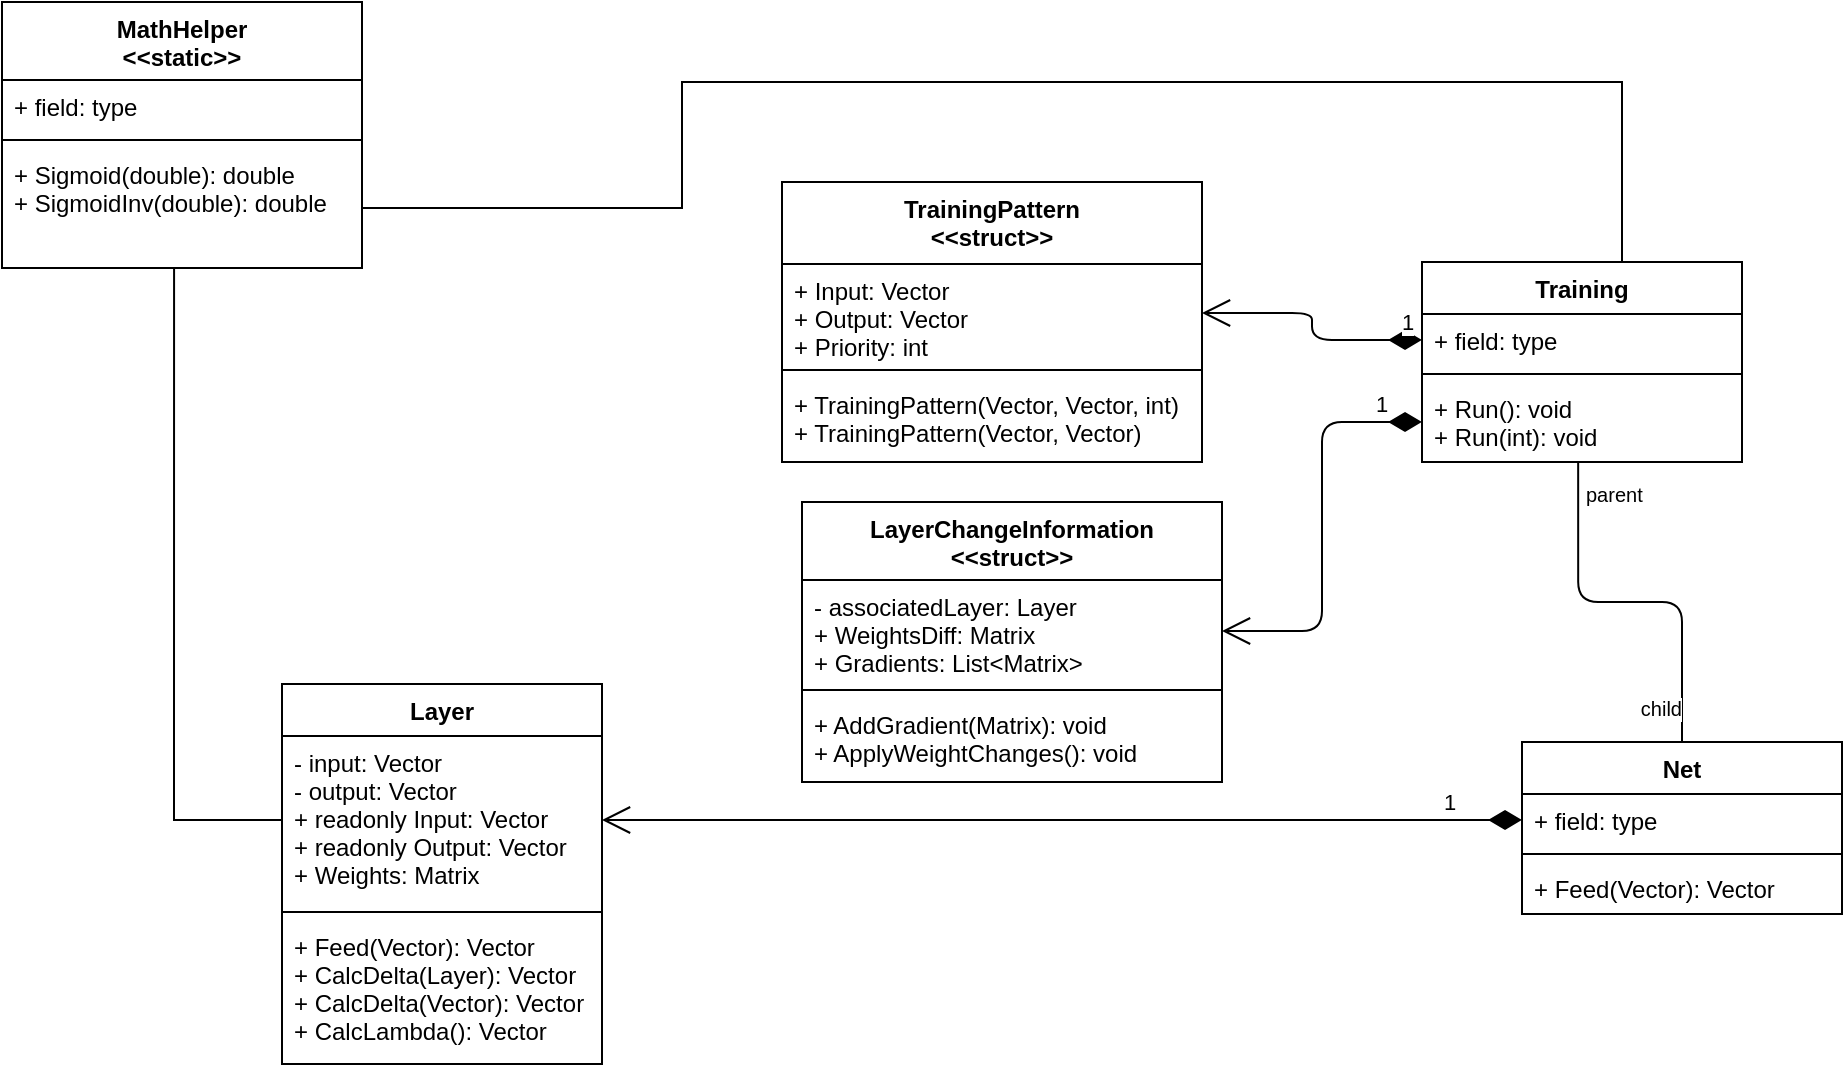 <mxfile version="12.2.2" type="device" pages="1"><diagram id="gaZYu4Hf3uu8DKzVPbuM" name="Page-1"><mxGraphModel dx="1595" dy="483" grid="1" gridSize="10" guides="1" tooltips="1" connect="1" arrows="1" fold="1" page="1" pageScale="1" pageWidth="827" pageHeight="1169" math="0" shadow="0"><root><mxCell id="0"/><mxCell id="1" parent="0"/><mxCell id="vXq7QeVqDX72mNbX5AfL-1" value="Layer" style="swimlane;fontStyle=1;align=center;verticalAlign=top;childLayout=stackLayout;horizontal=1;startSize=26;horizontalStack=0;resizeParent=1;resizeParentMax=0;resizeLast=0;collapsible=1;marginBottom=0;" parent="1" vertex="1"><mxGeometry x="-110" y="411" width="160" height="190" as="geometry"/></mxCell><mxCell id="vXq7QeVqDX72mNbX5AfL-2" value="- input: Vector&#10;- output: Vector&#10;+ readonly Input: Vector&#10;+ readonly Output: Vector&#10;+ Weights: Matrix" style="text;strokeColor=none;fillColor=none;align=left;verticalAlign=top;spacingLeft=4;spacingRight=4;overflow=hidden;rotatable=0;points=[[0,0.5],[1,0.5]];portConstraint=eastwest;" parent="vXq7QeVqDX72mNbX5AfL-1" vertex="1"><mxGeometry y="26" width="160" height="84" as="geometry"/></mxCell><mxCell id="vXq7QeVqDX72mNbX5AfL-3" value="" style="line;strokeWidth=1;fillColor=none;align=left;verticalAlign=middle;spacingTop=-1;spacingLeft=3;spacingRight=3;rotatable=0;labelPosition=right;points=[];portConstraint=eastwest;" parent="vXq7QeVqDX72mNbX5AfL-1" vertex="1"><mxGeometry y="110" width="160" height="8" as="geometry"/></mxCell><mxCell id="vXq7QeVqDX72mNbX5AfL-4" value="+ Feed(Vector): Vector&#10;+ CalcDelta(Layer): Vector&#10;+ CalcDelta(Vector): Vector&#10;+ CalcLambda(): Vector" style="text;strokeColor=none;fillColor=none;align=left;verticalAlign=top;spacingLeft=4;spacingRight=4;overflow=hidden;rotatable=0;points=[[0,0.5],[1,0.5]];portConstraint=eastwest;" parent="vXq7QeVqDX72mNbX5AfL-1" vertex="1"><mxGeometry y="118" width="160" height="72" as="geometry"/></mxCell><mxCell id="vXq7QeVqDX72mNbX5AfL-5" value="Net" style="swimlane;fontStyle=1;align=center;verticalAlign=top;childLayout=stackLayout;horizontal=1;startSize=26;horizontalStack=0;resizeParent=1;resizeParentMax=0;resizeLast=0;collapsible=1;marginBottom=0;" parent="1" vertex="1"><mxGeometry x="510" y="440" width="160" height="86" as="geometry"/></mxCell><mxCell id="vXq7QeVqDX72mNbX5AfL-6" value="+ field: type" style="text;strokeColor=none;fillColor=none;align=left;verticalAlign=top;spacingLeft=4;spacingRight=4;overflow=hidden;rotatable=0;points=[[0,0.5],[1,0.5]];portConstraint=eastwest;" parent="vXq7QeVqDX72mNbX5AfL-5" vertex="1"><mxGeometry y="26" width="160" height="26" as="geometry"/></mxCell><mxCell id="vXq7QeVqDX72mNbX5AfL-7" value="" style="line;strokeWidth=1;fillColor=none;align=left;verticalAlign=middle;spacingTop=-1;spacingLeft=3;spacingRight=3;rotatable=0;labelPosition=right;points=[];portConstraint=eastwest;" parent="vXq7QeVqDX72mNbX5AfL-5" vertex="1"><mxGeometry y="52" width="160" height="8" as="geometry"/></mxCell><mxCell id="vXq7QeVqDX72mNbX5AfL-8" value="+ Feed(Vector): Vector" style="text;strokeColor=none;fillColor=none;align=left;verticalAlign=top;spacingLeft=4;spacingRight=4;overflow=hidden;rotatable=0;points=[[0,0.5],[1,0.5]];portConstraint=eastwest;" parent="vXq7QeVqDX72mNbX5AfL-5" vertex="1"><mxGeometry y="60" width="160" height="26" as="geometry"/></mxCell><mxCell id="vXq7QeVqDX72mNbX5AfL-10" value="1" style="endArrow=open;html=1;endSize=12;startArrow=diamondThin;startSize=14;startFill=1;edgeStyle=orthogonalEdgeStyle;align=left;verticalAlign=bottom;entryX=1;entryY=0.5;entryDx=0;entryDy=0;exitX=0;exitY=0.5;exitDx=0;exitDy=0;" parent="1" source="vXq7QeVqDX72mNbX5AfL-6" target="vXq7QeVqDX72mNbX5AfL-2" edge="1"><mxGeometry x="-0.82" relative="1" as="geometry"><mxPoint x="590" y="450" as="sourcePoint"/><mxPoint x="520" y="460" as="targetPoint"/><mxPoint as="offset"/></mxGeometry></mxCell><mxCell id="vXq7QeVqDX72mNbX5AfL-11" value="Training" style="swimlane;fontStyle=1;align=center;verticalAlign=top;childLayout=stackLayout;horizontal=1;startSize=26;horizontalStack=0;resizeParent=1;resizeParentMax=0;resizeLast=0;collapsible=1;marginBottom=0;" parent="1" vertex="1"><mxGeometry x="460" y="200" width="160" height="100" as="geometry"/></mxCell><mxCell id="vXq7QeVqDX72mNbX5AfL-12" value="+ field: type" style="text;strokeColor=none;fillColor=none;align=left;verticalAlign=top;spacingLeft=4;spacingRight=4;overflow=hidden;rotatable=0;points=[[0,0.5],[1,0.5]];portConstraint=eastwest;" parent="vXq7QeVqDX72mNbX5AfL-11" vertex="1"><mxGeometry y="26" width="160" height="26" as="geometry"/></mxCell><mxCell id="vXq7QeVqDX72mNbX5AfL-13" value="" style="line;strokeWidth=1;fillColor=none;align=left;verticalAlign=middle;spacingTop=-1;spacingLeft=3;spacingRight=3;rotatable=0;labelPosition=right;points=[];portConstraint=eastwest;" parent="vXq7QeVqDX72mNbX5AfL-11" vertex="1"><mxGeometry y="52" width="160" height="8" as="geometry"/></mxCell><mxCell id="vXq7QeVqDX72mNbX5AfL-14" value="+ Run(): void&#10;+ Run(int): void" style="text;strokeColor=none;fillColor=none;align=left;verticalAlign=top;spacingLeft=4;spacingRight=4;overflow=hidden;rotatable=0;points=[[0,0.5],[1,0.5]];portConstraint=eastwest;" parent="vXq7QeVqDX72mNbX5AfL-11" vertex="1"><mxGeometry y="60" width="160" height="40" as="geometry"/></mxCell><mxCell id="vXq7QeVqDX72mNbX5AfL-16" value="" style="endArrow=none;html=1;edgeStyle=orthogonalEdgeStyle;exitX=0.488;exitY=1;exitDx=0;exitDy=0;exitPerimeter=0;entryX=0.5;entryY=0;entryDx=0;entryDy=0;" parent="1" source="vXq7QeVqDX72mNbX5AfL-14" target="vXq7QeVqDX72mNbX5AfL-5" edge="1"><mxGeometry relative="1" as="geometry"><mxPoint x="280" y="290" as="sourcePoint"/><mxPoint x="440" y="290" as="targetPoint"/></mxGeometry></mxCell><mxCell id="vXq7QeVqDX72mNbX5AfL-17" value="parent" style="resizable=0;html=1;align=left;verticalAlign=bottom;labelBackgroundColor=#ffffff;fontSize=10;" parent="vXq7QeVqDX72mNbX5AfL-16" connectable="0" vertex="1"><mxGeometry x="-1" relative="1" as="geometry"><mxPoint x="2" y="24" as="offset"/></mxGeometry></mxCell><mxCell id="vXq7QeVqDX72mNbX5AfL-18" value="child" style="resizable=0;html=1;align=right;verticalAlign=bottom;labelBackgroundColor=#ffffff;fontSize=10;" parent="vXq7QeVqDX72mNbX5AfL-16" connectable="0" vertex="1"><mxGeometry x="1" relative="1" as="geometry"><mxPoint y="-9" as="offset"/></mxGeometry></mxCell><mxCell id="vXq7QeVqDX72mNbX5AfL-25" value="TrainingPattern&#10;&lt;&lt;struct&gt;&gt;" style="swimlane;fontStyle=1;align=center;verticalAlign=top;childLayout=stackLayout;horizontal=1;startSize=41;horizontalStack=0;resizeParent=1;resizeParentMax=0;resizeLast=0;collapsible=1;marginBottom=0;" parent="1" vertex="1"><mxGeometry x="140" y="160" width="210" height="140" as="geometry"/></mxCell><mxCell id="vXq7QeVqDX72mNbX5AfL-26" value="+ Input: Vector&#10;+ Output: Vector&#10;+ Priority: int" style="text;strokeColor=none;fillColor=none;align=left;verticalAlign=top;spacingLeft=4;spacingRight=4;overflow=hidden;rotatable=0;points=[[0,0.5],[1,0.5]];portConstraint=eastwest;" parent="vXq7QeVqDX72mNbX5AfL-25" vertex="1"><mxGeometry y="41" width="210" height="49" as="geometry"/></mxCell><mxCell id="vXq7QeVqDX72mNbX5AfL-27" value="" style="line;strokeWidth=1;fillColor=none;align=left;verticalAlign=middle;spacingTop=-1;spacingLeft=3;spacingRight=3;rotatable=0;labelPosition=right;points=[];portConstraint=eastwest;" parent="vXq7QeVqDX72mNbX5AfL-25" vertex="1"><mxGeometry y="90" width="210" height="8" as="geometry"/></mxCell><mxCell id="vXq7QeVqDX72mNbX5AfL-28" value="+ TrainingPattern(Vector, Vector, int)&#10;+ TrainingPattern(Vector, Vector)" style="text;strokeColor=none;fillColor=none;align=left;verticalAlign=top;spacingLeft=4;spacingRight=4;overflow=hidden;rotatable=0;points=[[0,0.5],[1,0.5]];portConstraint=eastwest;" parent="vXq7QeVqDX72mNbX5AfL-25" vertex="1"><mxGeometry y="98" width="210" height="42" as="geometry"/></mxCell><mxCell id="vXq7QeVqDX72mNbX5AfL-29" value="1" style="endArrow=open;html=1;endSize=12;startArrow=diamondThin;startSize=14;startFill=1;edgeStyle=orthogonalEdgeStyle;align=left;verticalAlign=bottom;exitX=0;exitY=0.5;exitDx=0;exitDy=0;entryX=1;entryY=0.5;entryDx=0;entryDy=0;" parent="1" source="vXq7QeVqDX72mNbX5AfL-12" target="vXq7QeVqDX72mNbX5AfL-26" edge="1"><mxGeometry x="-0.8" relative="1" as="geometry"><mxPoint x="300" y="280" as="sourcePoint"/><mxPoint x="460" y="280" as="targetPoint"/><mxPoint as="offset"/></mxGeometry></mxCell><mxCell id="vXq7QeVqDX72mNbX5AfL-30" value="MathHelper&#10;&lt;&lt;static&gt;&gt;" style="swimlane;fontStyle=1;align=center;verticalAlign=top;childLayout=stackLayout;horizontal=1;startSize=39;horizontalStack=0;resizeParent=1;resizeParentMax=0;resizeLast=0;collapsible=1;marginBottom=0;" parent="1" vertex="1"><mxGeometry x="-250" y="70" width="180" height="133" as="geometry"/></mxCell><mxCell id="vXq7QeVqDX72mNbX5AfL-31" value="+ field: type" style="text;strokeColor=none;fillColor=none;align=left;verticalAlign=top;spacingLeft=4;spacingRight=4;overflow=hidden;rotatable=0;points=[[0,0.5],[1,0.5]];portConstraint=eastwest;" parent="vXq7QeVqDX72mNbX5AfL-30" vertex="1"><mxGeometry y="39" width="180" height="26" as="geometry"/></mxCell><mxCell id="vXq7QeVqDX72mNbX5AfL-32" value="" style="line;strokeWidth=1;fillColor=none;align=left;verticalAlign=middle;spacingTop=-1;spacingLeft=3;spacingRight=3;rotatable=0;labelPosition=right;points=[];portConstraint=eastwest;" parent="vXq7QeVqDX72mNbX5AfL-30" vertex="1"><mxGeometry y="65" width="180" height="8" as="geometry"/></mxCell><mxCell id="vXq7QeVqDX72mNbX5AfL-33" value="+ Sigmoid(double): double&#10;+ SigmoidInv(double): double" style="text;strokeColor=none;fillColor=none;align=left;verticalAlign=top;spacingLeft=4;spacingRight=4;overflow=hidden;rotatable=0;points=[[0,0.5],[1,0.5]];portConstraint=eastwest;" parent="vXq7QeVqDX72mNbX5AfL-30" vertex="1"><mxGeometry y="73" width="180" height="60" as="geometry"/></mxCell><mxCell id="vXq7QeVqDX72mNbX5AfL-34" style="edgeStyle=orthogonalEdgeStyle;rounded=0;orthogonalLoop=1;jettySize=auto;html=1;exitX=0.478;exitY=1;exitDx=0;exitDy=0;endArrow=none;endFill=0;exitPerimeter=0;" parent="1" source="vXq7QeVqDX72mNbX5AfL-33" target="vXq7QeVqDX72mNbX5AfL-2" edge="1"><mxGeometry relative="1" as="geometry"/></mxCell><mxCell id="vXq7QeVqDX72mNbX5AfL-35" style="edgeStyle=orthogonalEdgeStyle;rounded=0;orthogonalLoop=1;jettySize=auto;html=1;exitX=1;exitY=0.5;exitDx=0;exitDy=0;entryX=0.5;entryY=0;entryDx=0;entryDy=0;endArrow=none;endFill=0;" parent="1" source="vXq7QeVqDX72mNbX5AfL-33" target="vXq7QeVqDX72mNbX5AfL-11" edge="1"><mxGeometry relative="1" as="geometry"><Array as="points"><mxPoint x="90" y="173"/><mxPoint x="90" y="110"/><mxPoint x="560" y="110"/></Array></mxGeometry></mxCell><mxCell id="ixTRFBnNoeSqY_DVNt80-9" value="LayerChangeInformation&#10;&lt;&lt;struct&gt;&gt;" style="swimlane;fontStyle=1;align=center;verticalAlign=top;childLayout=stackLayout;horizontal=1;startSize=39;horizontalStack=0;resizeParent=1;resizeParentMax=0;resizeLast=0;collapsible=1;marginBottom=0;" vertex="1" parent="1"><mxGeometry x="150" y="320" width="210" height="140" as="geometry"/></mxCell><mxCell id="ixTRFBnNoeSqY_DVNt80-10" value="- associatedLayer: Layer&#10;+ WeightsDiff: Matrix&#10;+ Gradients: List&lt;Matrix&gt;" style="text;strokeColor=none;fillColor=none;align=left;verticalAlign=top;spacingLeft=4;spacingRight=4;overflow=hidden;rotatable=0;points=[[0,0.5],[1,0.5]];portConstraint=eastwest;" vertex="1" parent="ixTRFBnNoeSqY_DVNt80-9"><mxGeometry y="39" width="210" height="51" as="geometry"/></mxCell><mxCell id="ixTRFBnNoeSqY_DVNt80-11" value="" style="line;strokeWidth=1;fillColor=none;align=left;verticalAlign=middle;spacingTop=-1;spacingLeft=3;spacingRight=3;rotatable=0;labelPosition=right;points=[];portConstraint=eastwest;" vertex="1" parent="ixTRFBnNoeSqY_DVNt80-9"><mxGeometry y="90" width="210" height="8" as="geometry"/></mxCell><mxCell id="ixTRFBnNoeSqY_DVNt80-12" value="+ AddGradient(Matrix): void&#10;+ ApplyWeightChanges(): void" style="text;strokeColor=none;fillColor=none;align=left;verticalAlign=top;spacingLeft=4;spacingRight=4;overflow=hidden;rotatable=0;points=[[0,0.5],[1,0.5]];portConstraint=eastwest;" vertex="1" parent="ixTRFBnNoeSqY_DVNt80-9"><mxGeometry y="98" width="210" height="42" as="geometry"/></mxCell><mxCell id="ixTRFBnNoeSqY_DVNt80-13" value="1" style="endArrow=open;html=1;endSize=12;startArrow=diamondThin;startSize=14;startFill=1;edgeStyle=orthogonalEdgeStyle;align=left;verticalAlign=bottom;exitX=0;exitY=0.5;exitDx=0;exitDy=0;entryX=1;entryY=0.5;entryDx=0;entryDy=0;" edge="1" parent="1" source="vXq7QeVqDX72mNbX5AfL-14" target="ixTRFBnNoeSqY_DVNt80-10"><mxGeometry x="-0.755" relative="1" as="geometry"><mxPoint x="410" y="340" as="sourcePoint"/><mxPoint x="570" y="340" as="targetPoint"/><mxPoint as="offset"/></mxGeometry></mxCell></root></mxGraphModel></diagram></mxfile>